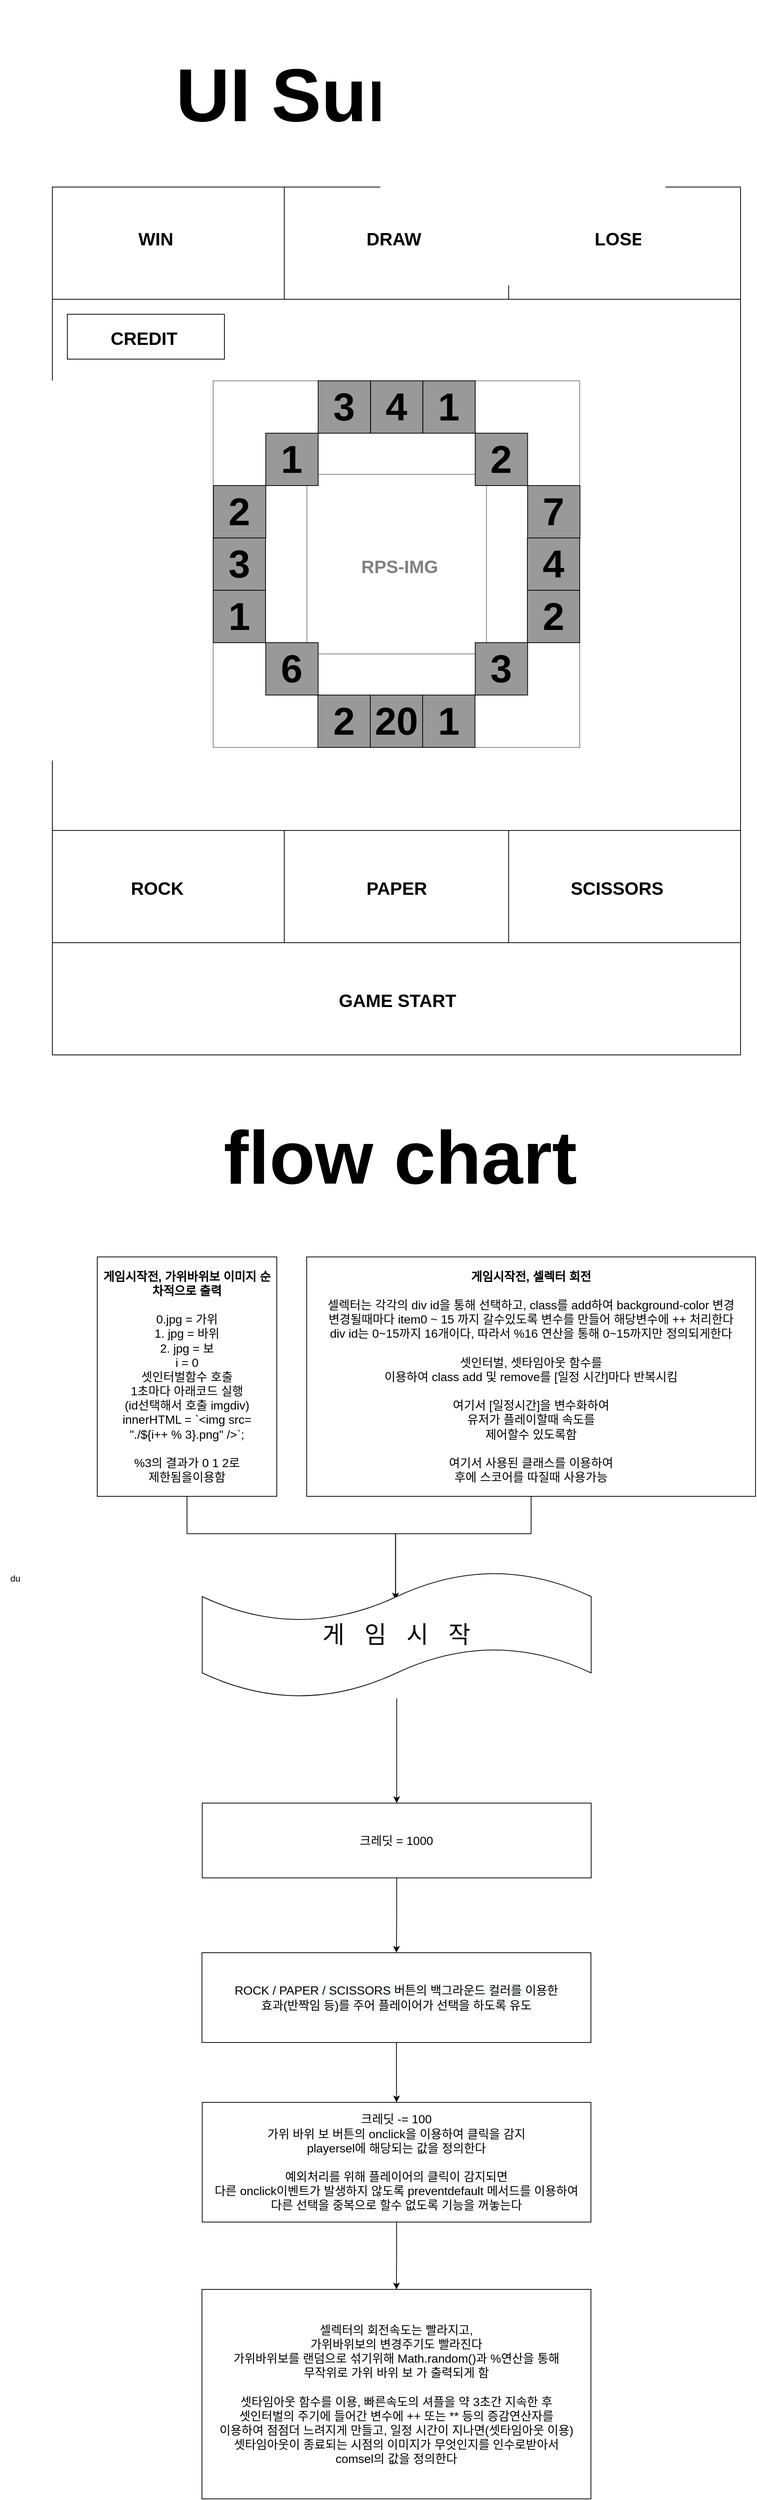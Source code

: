 <mxfile version="20.3.1" type="device"><diagram id="13PhYBw9UHAbk7rcxJqK" name="페이지-1"><mxGraphModel dx="1422" dy="1931" grid="1" gridSize="10" guides="1" tooltips="1" connect="1" arrows="1" fold="1" page="1" pageScale="1" pageWidth="827" pageHeight="1169" math="0" shadow="0"><root><mxCell id="0"/><mxCell id="1" parent="0"/><mxCell id="ICMRaKKnALdFq3ZgNXmY-1" value="" style="rounded=0;whiteSpace=wrap;html=1;" parent="1" vertex="1"><mxGeometry x="80" y="80" width="920" height="1010" as="geometry"/></mxCell><mxCell id="ICMRaKKnALdFq3ZgNXmY-3" value="" style="rounded=0;whiteSpace=wrap;html=1;" parent="1" vertex="1"><mxGeometry x="80" y="80" width="920" height="150" as="geometry"/></mxCell><mxCell id="ICMRaKKnALdFq3ZgNXmY-7" value="" style="rounded=0;whiteSpace=wrap;html=1;" parent="1" vertex="1"><mxGeometry x="390.01" y="80" width="300" height="150" as="geometry"/></mxCell><mxCell id="ICMRaKKnALdFq3ZgNXmY-8" value="&lt;h1&gt;WIN&lt;/h1&gt;" style="text;html=1;strokeColor=none;fillColor=none;spacing=5;spacingTop=-20;whiteSpace=wrap;overflow=hidden;rounded=0;" parent="1" vertex="1"><mxGeometry x="190" y="130" width="60" height="35" as="geometry"/></mxCell><mxCell id="ICMRaKKnALdFq3ZgNXmY-11" value="&lt;h1&gt;DRAW&lt;/h1&gt;" style="text;html=1;strokeColor=none;fillColor=none;spacing=5;spacingTop=-20;whiteSpace=wrap;overflow=hidden;rounded=0;" parent="1" vertex="1"><mxGeometry x="495.33" y="130" width="89.37" height="35" as="geometry"/></mxCell><mxCell id="ICMRaKKnALdFq3ZgNXmY-12" value="&lt;h1&gt;LOSE&lt;/h1&gt;" style="text;html=1;strokeColor=none;fillColor=none;spacing=5;spacingTop=-20;whiteSpace=wrap;overflow=hidden;rounded=0;" parent="1" vertex="1"><mxGeometry x="800" y="130" width="70" height="35" as="geometry"/></mxCell><mxCell id="ICMRaKKnALdFq3ZgNXmY-14" value="" style="rounded=0;whiteSpace=wrap;html=1;" parent="1" vertex="1"><mxGeometry x="80.02" y="940" width="920" height="150" as="geometry"/></mxCell><mxCell id="ICMRaKKnALdFq3ZgNXmY-15" value="" style="rounded=0;whiteSpace=wrap;html=1;" parent="1" vertex="1"><mxGeometry x="390.01" y="940" width="300" height="150" as="geometry"/></mxCell><mxCell id="ICMRaKKnALdFq3ZgNXmY-16" value="&lt;h1&gt;ROCK&lt;/h1&gt;" style="text;html=1;strokeColor=none;fillColor=none;spacing=5;spacingTop=-20;whiteSpace=wrap;overflow=hidden;rounded=0;" parent="1" vertex="1"><mxGeometry x="180" y="997.5" width="80" height="35" as="geometry"/></mxCell><mxCell id="ICMRaKKnALdFq3ZgNXmY-17" value="&lt;h1&gt;PAPER&lt;/h1&gt;" style="text;html=1;strokeColor=none;fillColor=none;spacing=5;spacingTop=-20;whiteSpace=wrap;overflow=hidden;rounded=0;" parent="1" vertex="1"><mxGeometry x="495.33" y="997.5" width="89.98" height="35" as="geometry"/></mxCell><mxCell id="ICMRaKKnALdFq3ZgNXmY-18" value="&lt;h1&gt;SCISSORS&lt;/h1&gt;" style="text;html=1;strokeColor=none;fillColor=none;spacing=5;spacingTop=-20;whiteSpace=wrap;overflow=hidden;rounded=0;" parent="1" vertex="1"><mxGeometry x="767.5" y="997.5" width="135" height="35" as="geometry"/></mxCell><mxCell id="ICMRaKKnALdFq3ZgNXmY-19" value="" style="rounded=0;whiteSpace=wrap;html=1;" parent="1" vertex="1"><mxGeometry x="80" y="1090" width="919.99" height="150" as="geometry"/></mxCell><mxCell id="ICMRaKKnALdFq3ZgNXmY-20" value="&lt;h1&gt;GAME START&lt;/h1&gt;" style="text;html=1;strokeColor=none;fillColor=none;spacing=5;spacingTop=-20;whiteSpace=wrap;overflow=hidden;rounded=0;" parent="1" vertex="1"><mxGeometry x="457.66" y="1147.5" width="164.67" height="35" as="geometry"/></mxCell><mxCell id="ICMRaKKnALdFq3ZgNXmY-21" value="" style="rounded=0;whiteSpace=wrap;html=1;" parent="1" vertex="1"><mxGeometry x="100" y="250" width="210" height="60" as="geometry"/></mxCell><mxCell id="ICMRaKKnALdFq3ZgNXmY-22" value="&lt;h1&gt;CREDIT&lt;/h1&gt;" style="text;html=1;strokeColor=none;fillColor=none;spacing=5;spacingTop=-20;whiteSpace=wrap;overflow=hidden;rounded=0;" parent="1" vertex="1"><mxGeometry x="152.5" y="262.5" width="105" height="35" as="geometry"/></mxCell><mxCell id="ICMRaKKnALdFq3ZgNXmY-23" value="" style="whiteSpace=wrap;html=1;aspect=fixed;" parent="1" vertex="1"><mxGeometry x="420.32" y="464" width="240" height="240" as="geometry"/></mxCell><mxCell id="ICMRaKKnALdFq3ZgNXmY-24" value="&lt;h1&gt;RPS-IMG&lt;/h1&gt;" style="text;html=1;strokeColor=none;fillColor=none;spacing=5;spacingTop=-20;whiteSpace=wrap;overflow=hidden;rounded=0;" parent="1" vertex="1"><mxGeometry x="487.82" y="567.51" width="122.18" height="35" as="geometry"/></mxCell><mxCell id="ICMRaKKnALdFq3ZgNXmY-83" value="" style="whiteSpace=wrap;html=1;aspect=fixed;fontSize=12;opacity=50;" parent="1" vertex="1"><mxGeometry x="294.99" y="339.0" width="490" height="490" as="geometry"/></mxCell><mxCell id="ICMRaKKnALdFq3ZgNXmY-86" value="4" style="rounded=0;whiteSpace=wrap;html=1;fontSize=52;fillColor=#999999;fontStyle=1" parent="1" vertex="1"><mxGeometry x="505.32" y="339" width="70" height="70" as="geometry"/></mxCell><mxCell id="ICMRaKKnALdFq3ZgNXmY-87" value="1" style="rounded=0;whiteSpace=wrap;html=1;fontSize=52;fillColor=#999999;fontStyle=1" parent="1" vertex="1"><mxGeometry x="575.32" y="339" width="70" height="70" as="geometry"/></mxCell><mxCell id="ICMRaKKnALdFq3ZgNXmY-90" value="3" style="rounded=0;whiteSpace=wrap;html=1;fontSize=52;fontStyle=1;fillColor=#999999;" parent="1" vertex="1"><mxGeometry x="435.32" y="339" width="70" height="70" as="geometry"/></mxCell><mxCell id="ICMRaKKnALdFq3ZgNXmY-92" value="1" style="rounded=0;whiteSpace=wrap;html=1;fontSize=52;fontStyle=1;fillColor=#999999;rotation=0;" parent="1" vertex="1"><mxGeometry x="365.32" y="409" width="70" height="70" as="geometry"/></mxCell><mxCell id="ICMRaKKnALdFq3ZgNXmY-96" value="2" style="rounded=0;whiteSpace=wrap;html=1;fontSize=52;fontStyle=1;fillColor=#999999;" parent="1" vertex="1"><mxGeometry x="645.32" y="409" width="70" height="70" as="geometry"/></mxCell><mxCell id="ICMRaKKnALdFq3ZgNXmY-98" value="2" style="rounded=0;whiteSpace=wrap;html=1;fontSize=52;fillColor=#999999;fontStyle=1" parent="1" vertex="1"><mxGeometry x="295.32" y="479" width="70" height="70" as="geometry"/></mxCell><mxCell id="ICMRaKKnALdFq3ZgNXmY-103" value="7" style="rounded=0;whiteSpace=wrap;html=1;fontSize=52;fillColor=#999999;fontStyle=1" parent="1" vertex="1"><mxGeometry x="715.32" y="479" width="70" height="70" as="geometry"/></mxCell><mxCell id="ICMRaKKnALdFq3ZgNXmY-119" value="3" style="rounded=0;whiteSpace=wrap;html=1;fontSize=52;fillColor=#999999;fontStyle=1" parent="1" vertex="1"><mxGeometry x="295.0" y="549" width="70" height="70" as="geometry"/></mxCell><mxCell id="ICMRaKKnALdFq3ZgNXmY-124" value="4" style="rounded=0;whiteSpace=wrap;html=1;fontSize=52;fillColor=#999999;fontStyle=1" parent="1" vertex="1"><mxGeometry x="715" y="549" width="70" height="70" as="geometry"/></mxCell><mxCell id="ICMRaKKnALdFq3ZgNXmY-126" value="1" style="rounded=0;whiteSpace=wrap;html=1;fontSize=52;fillColor=#999999;fontStyle=1" parent="1" vertex="1"><mxGeometry x="295.0" y="619" width="70" height="70" as="geometry"/></mxCell><mxCell id="ICMRaKKnALdFq3ZgNXmY-131" value="2" style="rounded=0;whiteSpace=wrap;html=1;fontSize=52;fillColor=#999999;fontStyle=1" parent="1" vertex="1"><mxGeometry x="715" y="619" width="70" height="70" as="geometry"/></mxCell><mxCell id="ICMRaKKnALdFq3ZgNXmY-134" value="6" style="rounded=0;whiteSpace=wrap;html=1;fontSize=52;fontStyle=1;fillColor=#999999;" parent="1" vertex="1"><mxGeometry x="365.32" y="689" width="70" height="70" as="geometry"/></mxCell><mxCell id="ICMRaKKnALdFq3ZgNXmY-137" value="3" style="rounded=0;whiteSpace=wrap;html=1;fontSize=52;fillColor=#999999;fontStyle=1" parent="1" vertex="1"><mxGeometry x="645.32" y="689" width="70" height="70" as="geometry"/></mxCell><mxCell id="ICMRaKKnALdFq3ZgNXmY-142" value="20" style="rounded=0;whiteSpace=wrap;html=1;fontSize=52;fillColor=#999999;fontStyle=1" parent="1" vertex="1"><mxGeometry x="504.99" y="759" width="70" height="70" as="geometry"/></mxCell><mxCell id="ICMRaKKnALdFq3ZgNXmY-143" value="1" style="rounded=0;whiteSpace=wrap;html=1;fontSize=52;fillColor=#999999;fontStyle=1" parent="1" vertex="1"><mxGeometry x="574.99" y="759" width="70" height="70" as="geometry"/></mxCell><mxCell id="ICMRaKKnALdFq3ZgNXmY-146" value="2" style="rounded=0;whiteSpace=wrap;html=1;fontSize=52;fontStyle=1;fillColor=#999999;" parent="1" vertex="1"><mxGeometry x="434.99" y="759" width="70" height="70" as="geometry"/></mxCell><mxCell id="ICMRaKKnALdFq3ZgNXmY-147" value="&lt;h1 style=&quot;font-size: 100px;&quot;&gt;UI Summary&lt;/h1&gt;" style="text;html=1;strokeColor=none;fillColor=none;spacing=5;spacingTop=-20;whiteSpace=wrap;overflow=hidden;rounded=0;fontSize=130;" parent="1" vertex="1"><mxGeometry x="240.32" y="-160" width="600" height="190" as="geometry"/></mxCell><mxCell id="ICMRaKKnALdFq3ZgNXmY-148" value="&lt;h1 style=&quot;font-size: 100px;&quot;&gt;flow chart&lt;/h1&gt;" style="text;html=1;strokeColor=none;fillColor=none;spacing=5;spacingTop=-20;whiteSpace=wrap;overflow=hidden;rounded=0;fontSize=130;" parent="1" vertex="1"><mxGeometry x="303.91" y="1260" width="490.01" height="180" as="geometry"/></mxCell><mxCell id="WyJ90eoS3zbWhfGvtyLf-13" style="edgeStyle=orthogonalEdgeStyle;rounded=0;orthogonalLoop=1;jettySize=auto;html=1;exitX=0.5;exitY=1;exitDx=0;exitDy=0;entryX=0.497;entryY=0.223;entryDx=0;entryDy=0;entryPerimeter=0;fontSize=32;" parent="1" source="ICMRaKKnALdFq3ZgNXmY-153" target="WyJ90eoS3zbWhfGvtyLf-10" edge="1"><mxGeometry relative="1" as="geometry"/></mxCell><mxCell id="ICMRaKKnALdFq3ZgNXmY-153" value="&lt;b&gt;게임시작전, 가위바위보 이미지 순차적으로 출력&lt;/b&gt;&lt;br&gt;&lt;br&gt;0.jpg = 가위&lt;br&gt;1. jpg = 바위&lt;br&gt;2. jpg = 보&lt;br&gt;i = 0&lt;br&gt;셋인터벌함수 호출&lt;br&gt;1초마다 아래코드 실행&lt;br&gt;(id선택해서 호출 imgdiv)&lt;br&gt;innerHTML =&amp;nbsp;&lt;span style=&quot;background-color: initial;&quot;&gt;`&amp;lt;img src=&lt;br&gt;&quot;./${&lt;/span&gt;&lt;span style=&quot;background-color: initial;&quot;&gt;i++ % 3&lt;/span&gt;&lt;span style=&quot;background-color: initial;&quot;&gt;}.png&quot; /&amp;gt;`;&lt;br&gt;&lt;/span&gt;&lt;span style=&quot;background-color: initial;&quot;&gt;&lt;br&gt;%3의 결과가 0 1 2로&lt;br&gt;제한됨을이용함&lt;br&gt;&lt;/span&gt;" style="rounded=0;whiteSpace=wrap;html=1;fontSize=16;fillColor=#FFFFFF;" parent="1" vertex="1"><mxGeometry x="140" y="1510" width="240" height="320" as="geometry"/></mxCell><mxCell id="WyJ90eoS3zbWhfGvtyLf-14" style="edgeStyle=orthogonalEdgeStyle;rounded=0;orthogonalLoop=1;jettySize=auto;html=1;exitX=0.5;exitY=1;exitDx=0;exitDy=0;entryX=0.497;entryY=0.223;entryDx=0;entryDy=0;entryPerimeter=0;fontSize=32;" parent="1" source="WyJ90eoS3zbWhfGvtyLf-2" target="WyJ90eoS3zbWhfGvtyLf-10" edge="1"><mxGeometry relative="1" as="geometry"/></mxCell><mxCell id="WyJ90eoS3zbWhfGvtyLf-2" value="&lt;b&gt;게임시작전, 셀렉터 회전&lt;/b&gt;&lt;br&gt;&lt;br&gt;&lt;span style=&quot;background-color: initial;&quot;&gt;셀렉터는 각각의 div id을 통해 선택하고, class를 add하여 background-color 변경&lt;br&gt;변경될때마다 item0 ~ 15 까지 갈수있도록 변수를 만들어 해당변수에 ++ 처리한다&lt;br&gt;div id는 0~15까지 16개이다, 따라서 %16 연산을 통해 0~15까지만 정의되게한다&lt;br&gt;&lt;br&gt;셋인터벌, 셋타임아웃 함수를&lt;br&gt;이용하여 class add 및 remove를 [일정 시간]마다 반복시킴&lt;br&gt;&lt;br&gt;여기서 [일정시간]을 변수화하여&lt;br&gt;유저가 플레이할때 속도를&lt;br&gt;제어할수 있도록함&lt;br&gt;&lt;br&gt;여기서 사용된 클래스를 이용하여&lt;br&gt;후에 스코어를 따질때 사용가능&lt;br&gt;&lt;/span&gt;" style="rounded=0;whiteSpace=wrap;html=1;fontSize=16;fillColor=#FFFFFF;" parent="1" vertex="1"><mxGeometry x="420" y="1510" width="600.01" height="320" as="geometry"/></mxCell><mxCell id="WyJ90eoS3zbWhfGvtyLf-16" value="" style="edgeStyle=orthogonalEdgeStyle;rounded=0;orthogonalLoop=1;jettySize=auto;html=1;fontSize=32;" parent="1" source="WyJ90eoS3zbWhfGvtyLf-10" target="WyJ90eoS3zbWhfGvtyLf-15" edge="1"><mxGeometry relative="1" as="geometry"/></mxCell><mxCell id="WyJ90eoS3zbWhfGvtyLf-10" value="게&amp;nbsp; &amp;nbsp;임&amp;nbsp; &amp;nbsp;시&amp;nbsp; &amp;nbsp;작" style="shape=tape;whiteSpace=wrap;html=1;fontSize=32;" parent="1" vertex="1"><mxGeometry x="280.32" y="1930" width="520.01" height="170" as="geometry"/></mxCell><mxCell id="WyJ90eoS3zbWhfGvtyLf-18" value="" style="edgeStyle=orthogonalEdgeStyle;rounded=0;orthogonalLoop=1;jettySize=auto;html=1;fontSize=16;" parent="1" source="WyJ90eoS3zbWhfGvtyLf-15" target="WyJ90eoS3zbWhfGvtyLf-17" edge="1"><mxGeometry relative="1" as="geometry"/></mxCell><mxCell id="WyJ90eoS3zbWhfGvtyLf-15" value="크레딧 = 1000&lt;br&gt;" style="whiteSpace=wrap;html=1;fontSize=16;" parent="1" vertex="1"><mxGeometry x="280.33" y="2240" width="520" height="100" as="geometry"/></mxCell><mxCell id="WyJ90eoS3zbWhfGvtyLf-23" value="" style="edgeStyle=orthogonalEdgeStyle;rounded=0;orthogonalLoop=1;jettySize=auto;html=1;fontSize=16;" parent="1" source="WyJ90eoS3zbWhfGvtyLf-17" target="WyJ90eoS3zbWhfGvtyLf-22" edge="1"><mxGeometry relative="1" as="geometry"/></mxCell><mxCell id="WyJ90eoS3zbWhfGvtyLf-17" value="&#10;&lt;br style=&quot;color: rgb(0, 0, 0); font-family: Helvetica; font-size: 16px; font-style: normal; font-variant-ligatures: normal; font-variant-caps: normal; font-weight: 400; letter-spacing: normal; orphans: 2; text-align: center; text-indent: 0px; text-transform: none; widows: 2; word-spacing: 0px; -webkit-text-stroke-width: 0px; background-color: rgb(248, 249, 250); text-decoration-thickness: initial; text-decoration-style: initial; text-decoration-color: initial;&quot;&gt;&lt;span style=&quot;color: rgb(0, 0, 0); font-family: Helvetica; font-size: 16px; font-style: normal; font-variant-ligatures: normal; font-variant-caps: normal; font-weight: 400; letter-spacing: normal; orphans: 2; text-align: center; text-indent: 0px; text-transform: none; widows: 2; word-spacing: 0px; -webkit-text-stroke-width: 0px; background-color: rgb(248, 249, 250); text-decoration-thickness: initial; text-decoration-style: initial; text-decoration-color: initial; float: none; display: inline !important;&quot;&gt;ROCK / PAPER / SCISSORS 버튼의 백그라운드 컬러를 이용한&lt;/span&gt;&lt;br style=&quot;color: rgb(0, 0, 0); font-family: Helvetica; font-size: 16px; font-style: normal; font-variant-ligatures: normal; font-variant-caps: normal; font-weight: 400; letter-spacing: normal; orphans: 2; text-align: center; text-indent: 0px; text-transform: none; widows: 2; word-spacing: 0px; -webkit-text-stroke-width: 0px; background-color: rgb(248, 249, 250); text-decoration-thickness: initial; text-decoration-style: initial; text-decoration-color: initial;&quot;&gt;&lt;span style=&quot;color: rgb(0, 0, 0); font-family: Helvetica; font-size: 16px; font-style: normal; font-variant-ligatures: normal; font-variant-caps: normal; font-weight: 400; letter-spacing: normal; orphans: 2; text-align: center; text-indent: 0px; text-transform: none; widows: 2; word-spacing: 0px; -webkit-text-stroke-width: 0px; background-color: rgb(248, 249, 250); text-decoration-thickness: initial; text-decoration-style: initial; text-decoration-color: initial; float: none; display: inline !important;&quot;&gt;효과(반짝임 등)를 주어 플레이어가 선택을 하도록 유도&lt;/span&gt;&#10;&#10;" style="whiteSpace=wrap;html=1;fontSize=16;" parent="1" vertex="1"><mxGeometry x="280" y="2440" width="520" height="120" as="geometry"/></mxCell><mxCell id="WyJ90eoS3zbWhfGvtyLf-19" value="셀렉터의 회전속도는 빨라지고,&lt;br&gt;가위바위보의 변경주기도 빨라진다&lt;br&gt;가위바위보를 랜덤으로 섞기위해 Math.random()과 %연산을 통해&lt;br&gt;무작위로 가위 바위 보 가 출력되게 함&lt;br&gt;&lt;br&gt;셋타임아웃 함수를 이용, 빠른속도의 셔플을 약 3초간 지속한 후&lt;br&gt;셋인터벌의 주기에 들어간 변수에 ++ 또는 ** 등의 증감연산자를&lt;br&gt;이용하여 점점더 느려지게 만들고, 일정 시간이 지나면(셋타임아웃 이용)&lt;br&gt;셋타임아웃이 종료되는 시점의 이미지가 무엇인지를 인수로받아서&lt;br&gt;comsel의 값을 정의한다" style="whiteSpace=wrap;html=1;fontSize=16;" parent="1" vertex="1"><mxGeometry x="279.99" y="2890" width="520" height="280" as="geometry"/></mxCell><mxCell id="WyJ90eoS3zbWhfGvtyLf-24" value="" style="edgeStyle=orthogonalEdgeStyle;rounded=0;orthogonalLoop=1;jettySize=auto;html=1;fontSize=16;" parent="1" source="WyJ90eoS3zbWhfGvtyLf-22" target="WyJ90eoS3zbWhfGvtyLf-19" edge="1"><mxGeometry relative="1" as="geometry"/></mxCell><mxCell id="WyJ90eoS3zbWhfGvtyLf-22" value="크레딧 -= 100&lt;br&gt;가위 바위 보 버튼의 onclick을 이용하여 클릭을 감지&lt;br&gt;playersel에 해당되는 값을 정의한다&lt;br&gt;&lt;br&gt;예외처리를 위해 플레이어의 클릭이 감지되면&lt;br&gt;다른 onclick이벤트가 발생하지 않도록 preventdefault 메서드를 이용하여&lt;br&gt;다른 선택을 중복으로 할수 없도록 기능을 꺼놓는다" style="rounded=0;whiteSpace=wrap;html=1;fontSize=16;" parent="1" vertex="1"><mxGeometry x="280.33" y="2640" width="519.67" height="160" as="geometry"/></mxCell><mxCell id="nPUqvywOX3Xk94jHC0d8-1" value="du" style="text;html=1;resizable=0;autosize=1;align=center;verticalAlign=middle;points=[];fillColor=none;strokeColor=none;rounded=0;" parent="1" vertex="1"><mxGeometry x="10" y="1925" width="40" height="30" as="geometry"/></mxCell></root></mxGraphModel></diagram></mxfile>